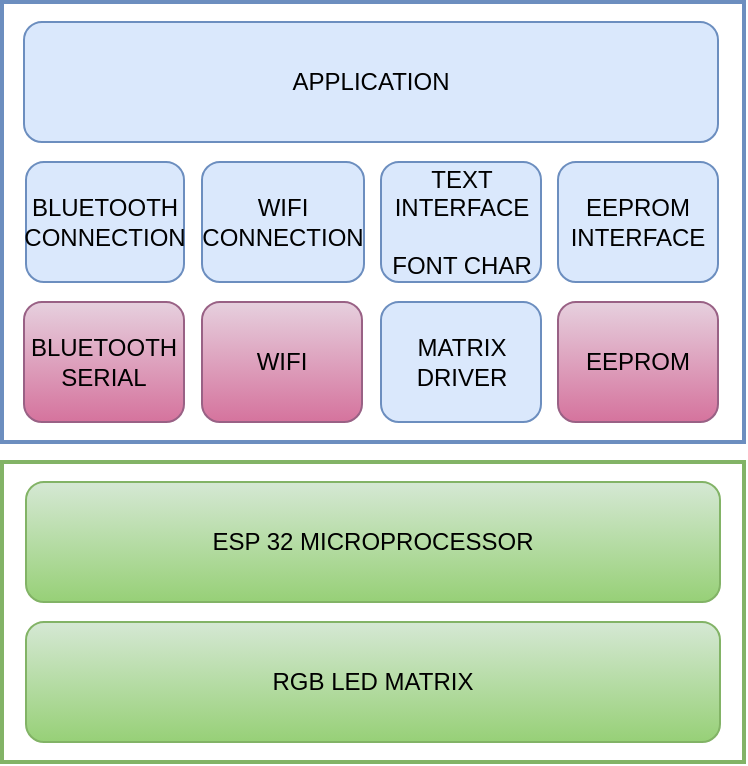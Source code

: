<mxfile version="11.0.8" type="device"><diagram id="xJpgT9XK14lNLANqex7u" name="Page-1"><mxGraphModel dx="946" dy="567" grid="1" gridSize="10" guides="1" tooltips="1" connect="1" arrows="1" fold="1" page="1" pageScale="1" pageWidth="827" pageHeight="1169" math="0" shadow="0"><root><mxCell id="0"/><mxCell id="1" parent="0"/><mxCell id="rLpX2PtjvgOIEW3iJr3--1" value="APPLICATION" style="rounded=1;whiteSpace=wrap;html=1;fillColor=#dae8fc;strokeColor=#6c8ebf;" vertex="1" parent="1"><mxGeometry x="170" y="70" width="347" height="60" as="geometry"/></mxCell><mxCell id="rLpX2PtjvgOIEW3iJr3--6" value="BLUETOOTH CONNECTION" style="rounded=1;whiteSpace=wrap;html=1;fillColor=#dae8fc;strokeColor=#6c8ebf;" vertex="1" parent="1"><mxGeometry x="171" y="140" width="79" height="60" as="geometry"/></mxCell><mxCell id="rLpX2PtjvgOIEW3iJr3--7" value="WIFI CONNECTION" style="rounded=1;whiteSpace=wrap;html=1;fillColor=#dae8fc;strokeColor=#6c8ebf;" vertex="1" parent="1"><mxGeometry x="259" y="140" width="81" height="60" as="geometry"/></mxCell><mxCell id="rLpX2PtjvgOIEW3iJr3--8" value="" style="rounded=1;whiteSpace=wrap;html=1;fillColor=#dae8fc;strokeColor=#6c8ebf;" vertex="1" parent="1"><mxGeometry x="437" y="140" width="80" height="60" as="geometry"/></mxCell><mxCell id="rLpX2PtjvgOIEW3iJr3--9" value="" style="rounded=1;whiteSpace=wrap;html=1;fillColor=#e6d0de;strokeColor=#996185;gradientColor=#d5739d;" vertex="1" parent="1"><mxGeometry x="437" y="210" width="80" height="60" as="geometry"/></mxCell><mxCell id="rLpX2PtjvgOIEW3iJr3--10" value="" style="rounded=1;whiteSpace=wrap;html=1;fillColor=#e6d0de;strokeColor=#996185;gradientColor=#d5739d;" vertex="1" parent="1"><mxGeometry x="170" y="210" width="80" height="60" as="geometry"/></mxCell><mxCell id="rLpX2PtjvgOIEW3iJr3--11" value="MATRIX DRIVER" style="rounded=1;whiteSpace=wrap;html=1;fillColor=#dae8fc;strokeColor=#6c8ebf;" vertex="1" parent="1"><mxGeometry x="348.5" y="210" width="80" height="60" as="geometry"/></mxCell><mxCell id="rLpX2PtjvgOIEW3iJr3--13" value="" style="rounded=1;whiteSpace=wrap;html=1;fillColor=#e6d0de;strokeColor=#996185;gradientColor=#d5739d;" vertex="1" parent="1"><mxGeometry x="259" y="210" width="80" height="60" as="geometry"/></mxCell><mxCell id="rLpX2PtjvgOIEW3iJr3--20" value="EEPROM INTERFACE" style="text;html=1;strokeColor=none;fillColor=none;align=center;verticalAlign=middle;whiteSpace=wrap;rounded=0;" vertex="1" parent="1"><mxGeometry x="457" y="160" width="40" height="20" as="geometry"/></mxCell><mxCell id="rLpX2PtjvgOIEW3iJr3--21" value="BLUETOOTH SERIAL" style="text;html=1;strokeColor=none;fillColor=none;align=center;verticalAlign=middle;whiteSpace=wrap;rounded=0;" vertex="1" parent="1"><mxGeometry x="190" y="230" width="40" height="20" as="geometry"/></mxCell><mxCell id="rLpX2PtjvgOIEW3iJr3--23" value="WIFI" style="text;html=1;strokeColor=none;fillColor=none;align=center;verticalAlign=middle;whiteSpace=wrap;rounded=0;" vertex="1" parent="1"><mxGeometry x="279" y="230" width="40" height="20" as="geometry"/></mxCell><mxCell id="rLpX2PtjvgOIEW3iJr3--24" value="EEPROM" style="text;html=1;strokeColor=none;fillColor=none;align=center;verticalAlign=middle;whiteSpace=wrap;rounded=0;" vertex="1" parent="1"><mxGeometry x="457" y="230" width="40" height="20" as="geometry"/></mxCell><mxCell id="rLpX2PtjvgOIEW3iJr3--27" value="TEXT INTERFACE&lt;br&gt;&lt;br&gt;FONT CHAR" style="rounded=1;whiteSpace=wrap;html=1;fillColor=#dae8fc;strokeColor=#6c8ebf;" vertex="1" parent="1"><mxGeometry x="348.5" y="140" width="80" height="60" as="geometry"/></mxCell><mxCell id="rLpX2PtjvgOIEW3iJr3--28" value="ESP 32 MICROPROCESSOR" style="rounded=1;whiteSpace=wrap;html=1;fillColor=#d5e8d4;strokeColor=#82b366;gradientColor=#97d077;" vertex="1" parent="1"><mxGeometry x="171" y="300" width="347" height="60" as="geometry"/></mxCell><mxCell id="rLpX2PtjvgOIEW3iJr3--29" value="RGB LED MATRIX" style="rounded=1;whiteSpace=wrap;html=1;fillColor=#d5e8d4;strokeColor=#82b366;gradientColor=#97d077;" vertex="1" parent="1"><mxGeometry x="171" y="370" width="347" height="60" as="geometry"/></mxCell><mxCell id="rLpX2PtjvgOIEW3iJr3--32" value="" style="rounded=0;whiteSpace=wrap;html=1;glass=0;fillColor=none;gradientColor=#97d077;strokeColor=#82b366;strokeWidth=2;" vertex="1" parent="1"><mxGeometry x="159" y="290" width="371" height="150" as="geometry"/></mxCell><mxCell id="rLpX2PtjvgOIEW3iJr3--33" value="" style="rounded=0;whiteSpace=wrap;html=1;glass=0;strokeWidth=2;fillColor=none;gradientColor=#7ea6e0;strokeColor=#6c8ebf;" vertex="1" parent="1"><mxGeometry x="159" y="60" width="371" height="220" as="geometry"/></mxCell></root></mxGraphModel></diagram></mxfile>